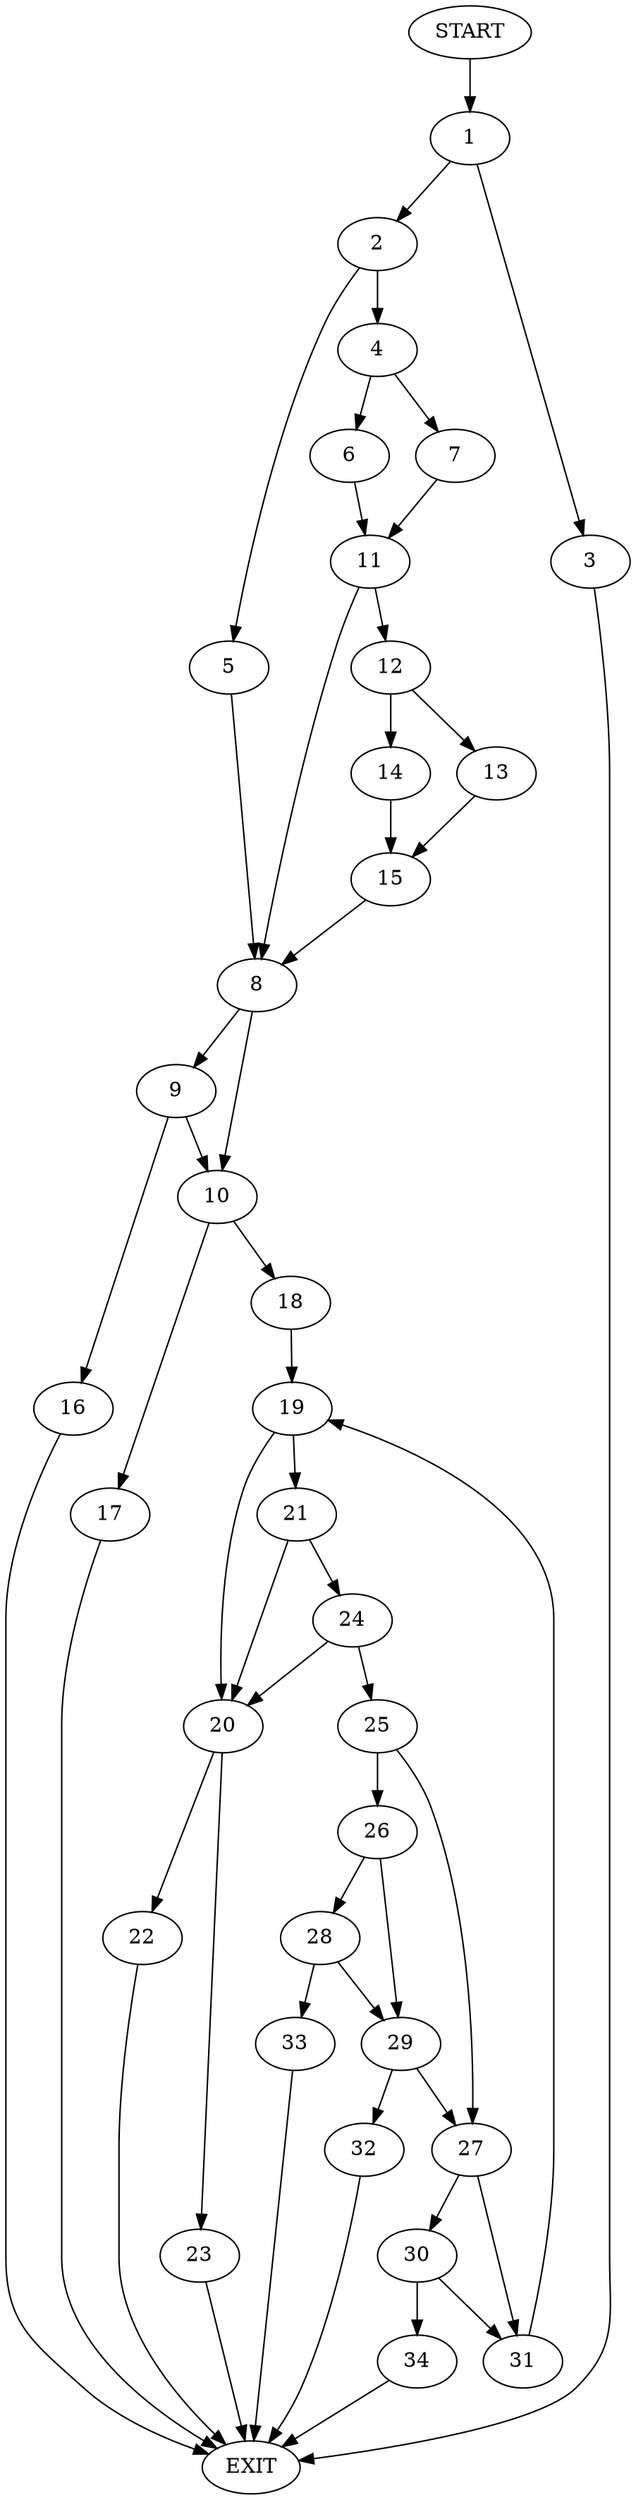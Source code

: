 digraph {
0 [label="START"]
35 [label="EXIT"]
0 -> 1
1 -> 2
1 -> 3
3 -> 35
2 -> 4
2 -> 5
4 -> 6
4 -> 7
5 -> 8
8 -> 9
8 -> 10
7 -> 11
6 -> 11
11 -> 8
11 -> 12
12 -> 13
12 -> 14
14 -> 15
13 -> 15
15 -> 8
9 -> 16
9 -> 10
10 -> 17
10 -> 18
16 -> 35
18 -> 19
17 -> 35
19 -> 20
19 -> 21
20 -> 22
20 -> 23
21 -> 24
21 -> 20
24 -> 20
24 -> 25
25 -> 26
25 -> 27
26 -> 28
26 -> 29
27 -> 30
27 -> 31
29 -> 32
29 -> 27
28 -> 33
28 -> 29
33 -> 35
32 -> 35
31 -> 19
30 -> 31
30 -> 34
34 -> 35
23 -> 35
22 -> 35
}
